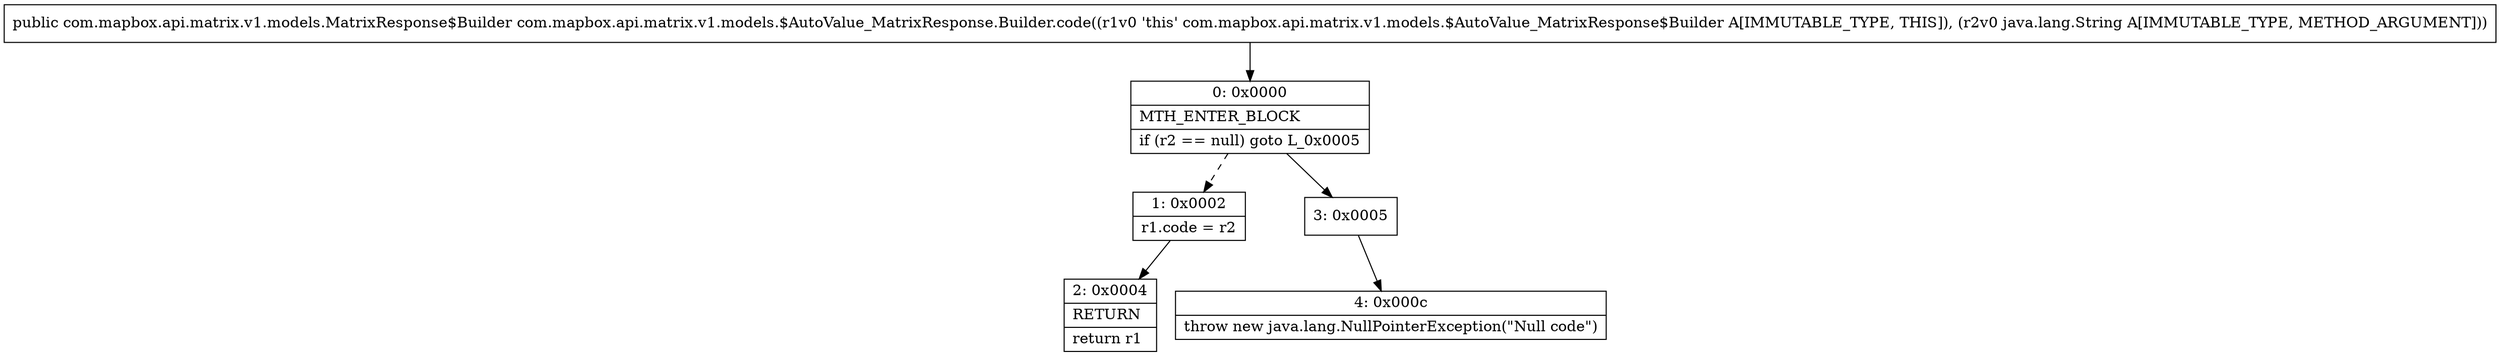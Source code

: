 digraph "CFG forcom.mapbox.api.matrix.v1.models.$AutoValue_MatrixResponse.Builder.code(Ljava\/lang\/String;)Lcom\/mapbox\/api\/matrix\/v1\/models\/MatrixResponse$Builder;" {
Node_0 [shape=record,label="{0\:\ 0x0000|MTH_ENTER_BLOCK\l|if (r2 == null) goto L_0x0005\l}"];
Node_1 [shape=record,label="{1\:\ 0x0002|r1.code = r2\l}"];
Node_2 [shape=record,label="{2\:\ 0x0004|RETURN\l|return r1\l}"];
Node_3 [shape=record,label="{3\:\ 0x0005}"];
Node_4 [shape=record,label="{4\:\ 0x000c|throw new java.lang.NullPointerException(\"Null code\")\l}"];
MethodNode[shape=record,label="{public com.mapbox.api.matrix.v1.models.MatrixResponse$Builder com.mapbox.api.matrix.v1.models.$AutoValue_MatrixResponse.Builder.code((r1v0 'this' com.mapbox.api.matrix.v1.models.$AutoValue_MatrixResponse$Builder A[IMMUTABLE_TYPE, THIS]), (r2v0 java.lang.String A[IMMUTABLE_TYPE, METHOD_ARGUMENT])) }"];
MethodNode -> Node_0;
Node_0 -> Node_1[style=dashed];
Node_0 -> Node_3;
Node_1 -> Node_2;
Node_3 -> Node_4;
}

